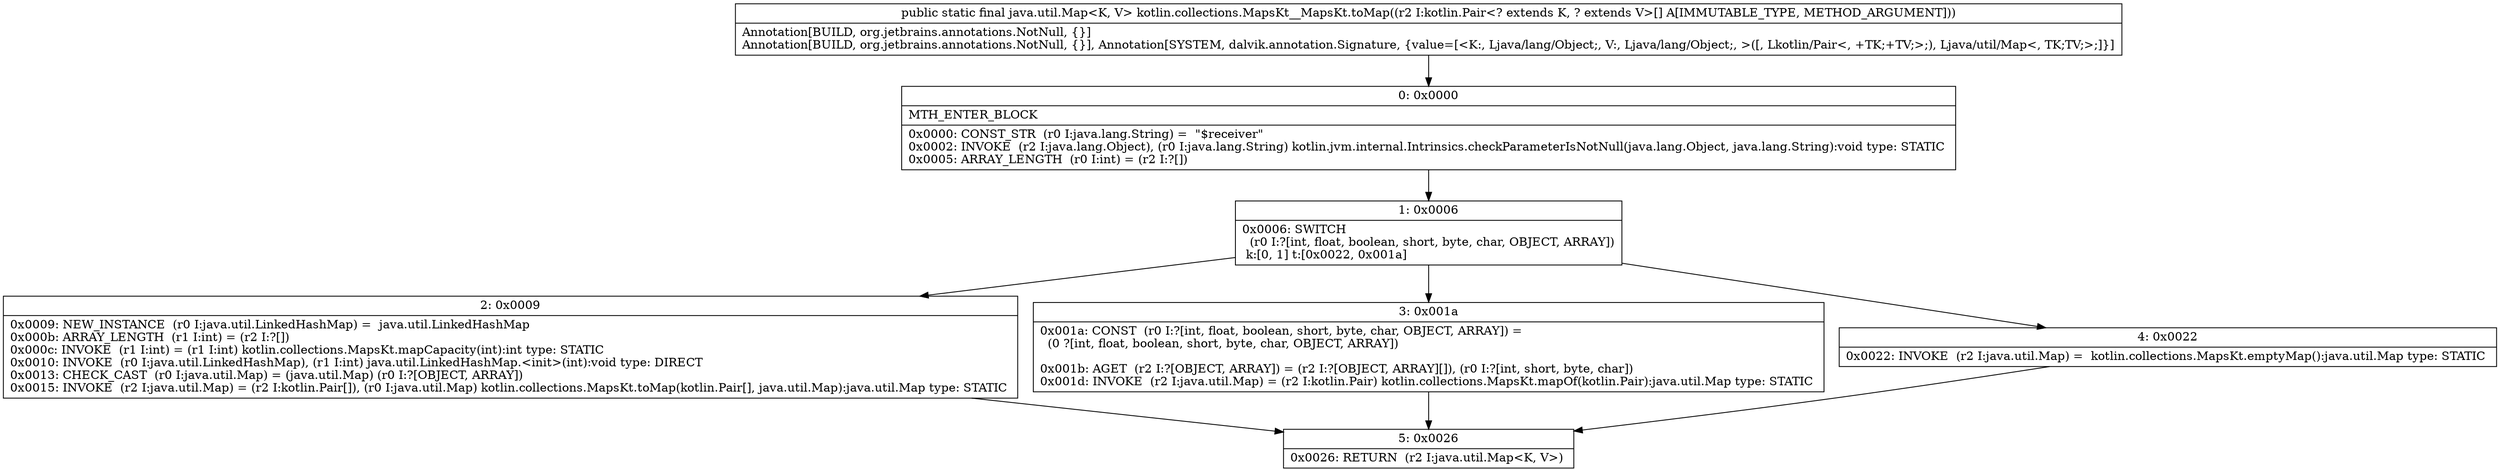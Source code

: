 digraph "CFG forkotlin.collections.MapsKt__MapsKt.toMap([Lkotlin\/Pair;)Ljava\/util\/Map;" {
Node_0 [shape=record,label="{0\:\ 0x0000|MTH_ENTER_BLOCK\l|0x0000: CONST_STR  (r0 I:java.lang.String) =  \"$receiver\" \l0x0002: INVOKE  (r2 I:java.lang.Object), (r0 I:java.lang.String) kotlin.jvm.internal.Intrinsics.checkParameterIsNotNull(java.lang.Object, java.lang.String):void type: STATIC \l0x0005: ARRAY_LENGTH  (r0 I:int) = (r2 I:?[]) \l}"];
Node_1 [shape=record,label="{1\:\ 0x0006|0x0006: SWITCH  \l  (r0 I:?[int, float, boolean, short, byte, char, OBJECT, ARRAY])\l k:[0, 1] t:[0x0022, 0x001a] \l}"];
Node_2 [shape=record,label="{2\:\ 0x0009|0x0009: NEW_INSTANCE  (r0 I:java.util.LinkedHashMap) =  java.util.LinkedHashMap \l0x000b: ARRAY_LENGTH  (r1 I:int) = (r2 I:?[]) \l0x000c: INVOKE  (r1 I:int) = (r1 I:int) kotlin.collections.MapsKt.mapCapacity(int):int type: STATIC \l0x0010: INVOKE  (r0 I:java.util.LinkedHashMap), (r1 I:int) java.util.LinkedHashMap.\<init\>(int):void type: DIRECT \l0x0013: CHECK_CAST  (r0 I:java.util.Map) = (java.util.Map) (r0 I:?[OBJECT, ARRAY]) \l0x0015: INVOKE  (r2 I:java.util.Map) = (r2 I:kotlin.Pair[]), (r0 I:java.util.Map) kotlin.collections.MapsKt.toMap(kotlin.Pair[], java.util.Map):java.util.Map type: STATIC \l}"];
Node_3 [shape=record,label="{3\:\ 0x001a|0x001a: CONST  (r0 I:?[int, float, boolean, short, byte, char, OBJECT, ARRAY]) = \l  (0 ?[int, float, boolean, short, byte, char, OBJECT, ARRAY])\l \l0x001b: AGET  (r2 I:?[OBJECT, ARRAY]) = (r2 I:?[OBJECT, ARRAY][]), (r0 I:?[int, short, byte, char]) \l0x001d: INVOKE  (r2 I:java.util.Map) = (r2 I:kotlin.Pair) kotlin.collections.MapsKt.mapOf(kotlin.Pair):java.util.Map type: STATIC \l}"];
Node_4 [shape=record,label="{4\:\ 0x0022|0x0022: INVOKE  (r2 I:java.util.Map) =  kotlin.collections.MapsKt.emptyMap():java.util.Map type: STATIC \l}"];
Node_5 [shape=record,label="{5\:\ 0x0026|0x0026: RETURN  (r2 I:java.util.Map\<K, V\>) \l}"];
MethodNode[shape=record,label="{public static final java.util.Map\<K, V\> kotlin.collections.MapsKt__MapsKt.toMap((r2 I:kotlin.Pair\<? extends K, ? extends V\>[] A[IMMUTABLE_TYPE, METHOD_ARGUMENT]))  | Annotation[BUILD, org.jetbrains.annotations.NotNull, \{\}]\lAnnotation[BUILD, org.jetbrains.annotations.NotNull, \{\}], Annotation[SYSTEM, dalvik.annotation.Signature, \{value=[\<K:, Ljava\/lang\/Object;, V:, Ljava\/lang\/Object;, \>([, Lkotlin\/Pair\<, +TK;+TV;\>;), Ljava\/util\/Map\<, TK;TV;\>;]\}]\l}"];
MethodNode -> Node_0;
Node_0 -> Node_1;
Node_1 -> Node_2;
Node_1 -> Node_3;
Node_1 -> Node_4;
Node_2 -> Node_5;
Node_3 -> Node_5;
Node_4 -> Node_5;
}

